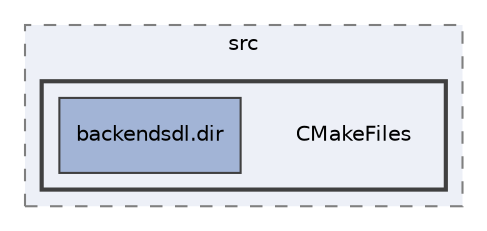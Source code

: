digraph "/home/francisco/Projects/gameEngines/Pong/build/backendsdl/src/CMakeFiles"
{
 // LATEX_PDF_SIZE
  edge [fontname="Helvetica",fontsize="10",labelfontname="Helvetica",labelfontsize="10"];
  node [fontname="Helvetica",fontsize="10",shape=record];
  compound=true
  subgraph clusterdir_79e04ba9ef10106675eeb9b1f11b5ef1 {
    graph [ bgcolor="#edf0f7", pencolor="grey50", style="filled,dashed,", label="src", fontname="Helvetica", fontsize="10", URL="dir_79e04ba9ef10106675eeb9b1f11b5ef1.html"]
  subgraph clusterdir_564a7b50b5386a1f7697f192116079c4 {
    graph [ bgcolor="#edf0f7", pencolor="grey25", style="filled,bold,", label="", fontname="Helvetica", fontsize="10", URL="dir_564a7b50b5386a1f7697f192116079c4.html"]
    dir_564a7b50b5386a1f7697f192116079c4 [shape=plaintext, label="CMakeFiles"];
  dir_427ed0f113b2857430a1079e1392b8fe [shape=box, label="backendsdl.dir", style="filled,", fillcolor="#a2b4d6", color="grey25", URL="dir_427ed0f113b2857430a1079e1392b8fe.html"];
  }
  }
}

